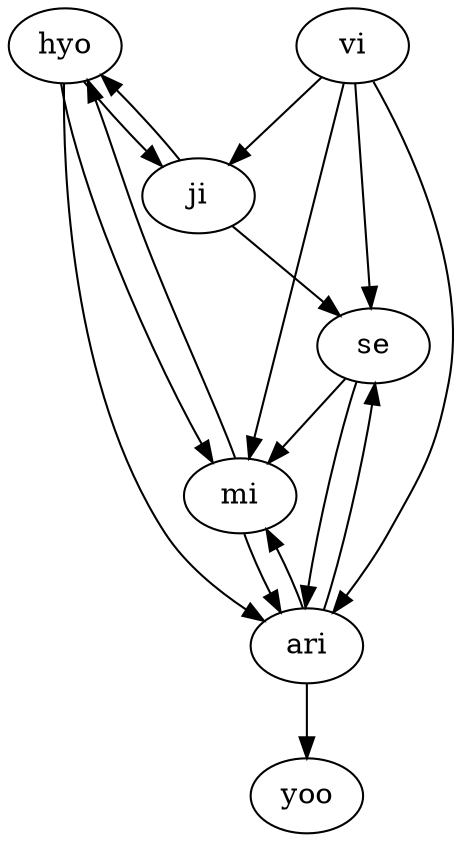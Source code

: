 digraph {
hyo->ji;
ji->hyo;
hyo->mi;
mi->hyo;
hyo->ari;
vi->ji;
ji->se;
ari->yoo;
vi->mi;
se->mi;
mi->ari;
ari->mi;
vi->se;
vi->ari;
se->ari;
ari->se;
}